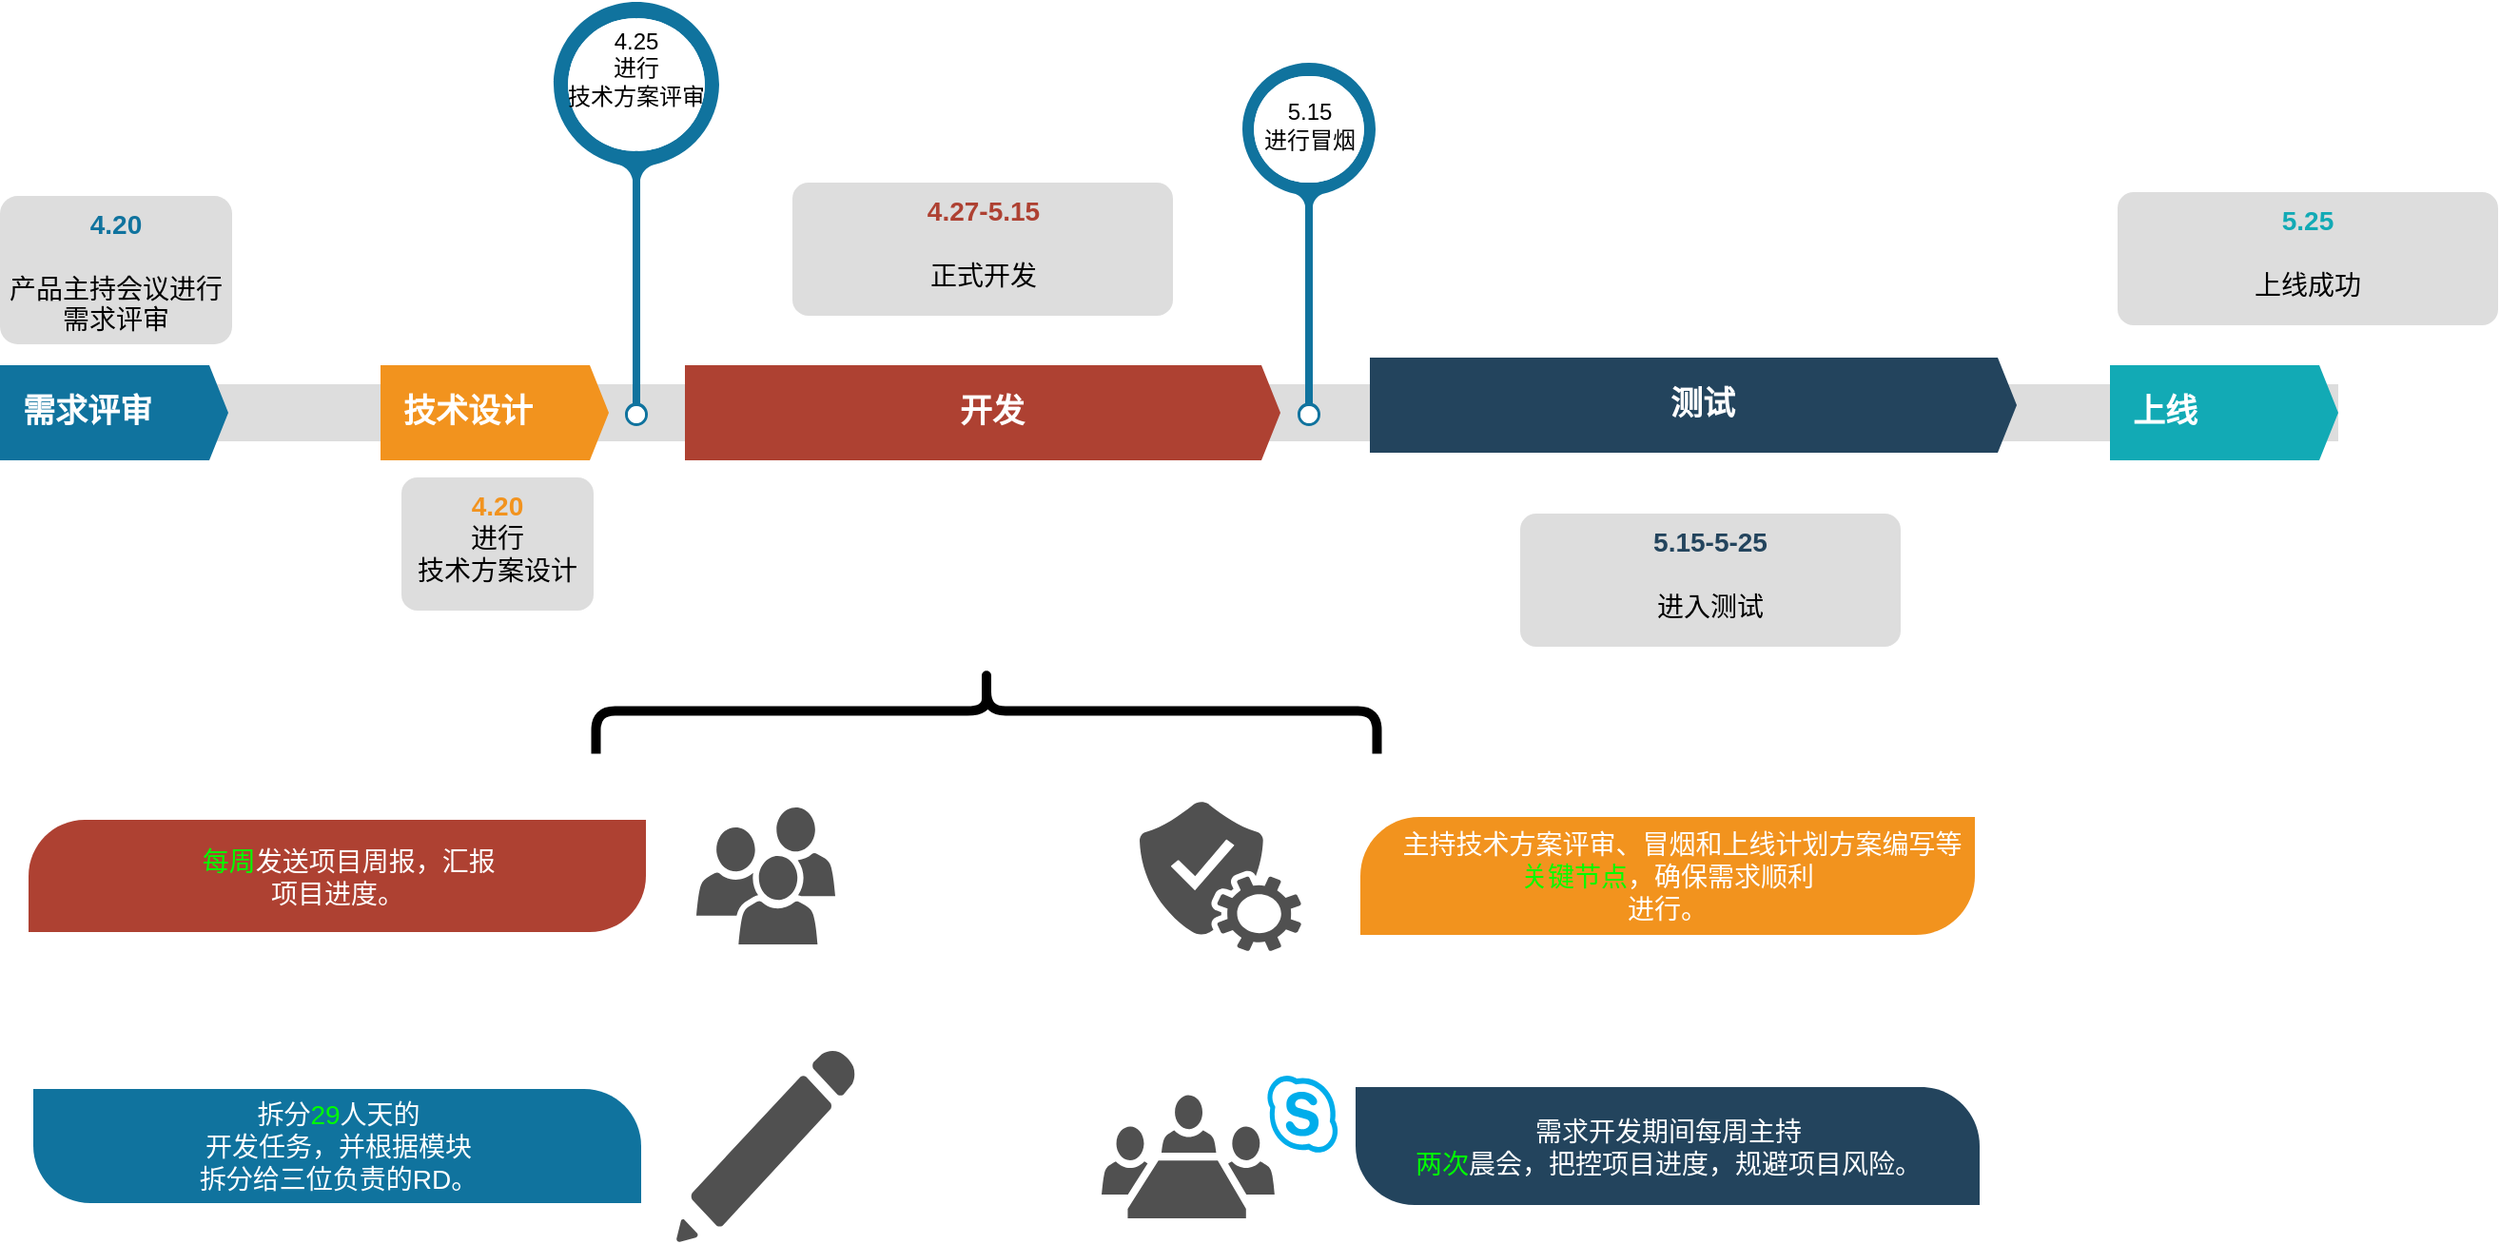 <mxfile version="24.0.1" type="github">
  <diagram name="第 1 页" id="xLOp-ihmfFmxPzWH3ALX">
    <mxGraphModel dx="1509" dy="1285" grid="0" gridSize="10" guides="1" tooltips="1" connect="1" arrows="1" fold="1" page="0" pageScale="1" pageWidth="1400" pageHeight="850" math="0" shadow="0">
      <root>
        <mxCell id="0" />
        <mxCell id="1" parent="0" />
        <mxCell id="rSefcifIViUokDj7dQya-1" value="" style="sketch=0;pointerEvents=1;shadow=0;dashed=0;html=1;strokeColor=none;fillColor=#505050;labelPosition=center;verticalLabelPosition=bottom;verticalAlign=top;outlineConnect=0;align=center;shape=mxgraph.office.communications.skype_for_business_room_system;" parent="1" vertex="1">
          <mxGeometry x="931" y="268.5" width="125" height="76" as="geometry" />
        </mxCell>
        <mxCell id="rSefcifIViUokDj7dQya-3" value="" style="fillColor=#dddddd;rounded=0;strokeColor=none;" parent="1" vertex="1">
          <mxGeometry x="352" y="-94" width="1229" height="30" as="geometry" />
        </mxCell>
        <mxCell id="rSefcifIViUokDj7dQya-4" value="需求评审" style="shape=mxgraph.infographic.ribbonSimple;notch1=0;notch2=10;notch=0;html=1;fillColor=#10739E;strokeColor=none;shadow=0;fontSize=17;fontColor=#FFFFFF;align=left;spacingLeft=10;fontStyle=1;whiteSpace=wrap;" parent="1" vertex="1">
          <mxGeometry x="352" y="-104" width="120" height="50" as="geometry" />
        </mxCell>
        <mxCell id="rSefcifIViUokDj7dQya-5" value="技术设计" style="shape=mxgraph.infographic.ribbonSimple;notch1=0;notch2=10;notch=0;html=1;fillColor=#F2931E;strokeColor=none;shadow=0;fontSize=17;fontColor=#FFFFFF;align=left;spacingLeft=10;fontStyle=1;whiteSpace=wrap;" parent="1" vertex="1">
          <mxGeometry x="552" y="-104" width="120" height="50" as="geometry" />
        </mxCell>
        <mxCell id="rSefcifIViUokDj7dQya-6" value="开发" style="shape=mxgraph.infographic.ribbonSimple;notch1=0;notch2=10;notch=0;html=1;fillColor=#AE4132;strokeColor=none;shadow=0;fontSize=17;fontColor=#FFFFFF;align=center;spacingLeft=10;fontStyle=1;whiteSpace=wrap;" parent="1" vertex="1">
          <mxGeometry x="712" y="-104" width="313" height="50" as="geometry" />
        </mxCell>
        <mxCell id="rSefcifIViUokDj7dQya-7" value="测试" style="shape=mxgraph.infographic.ribbonSimple;notch1=0;notch2=10;notch=0;html=1;fillColor=#23445D;strokeColor=none;shadow=0;fontSize=17;fontColor=#FFFFFF;align=center;spacingLeft=10;fontStyle=1;whiteSpace=wrap;" parent="1" vertex="1">
          <mxGeometry x="1072" y="-108" width="340" height="50" as="geometry" />
        </mxCell>
        <mxCell id="rSefcifIViUokDj7dQya-8" value="上线" style="shape=mxgraph.infographic.ribbonSimple;notch1=0;notch2=10;notch=0;html=1;fillColor=#12AAB5;strokeColor=none;shadow=0;fontSize=17;fontColor=#FFFFFF;align=left;spacingLeft=10;fontStyle=1;whiteSpace=wrap;" parent="1" vertex="1">
          <mxGeometry x="1461" y="-104" width="120" height="50" as="geometry" />
        </mxCell>
        <mxCell id="rSefcifIViUokDj7dQya-9" value="&lt;font style=&quot;font-size: 14px;&quot;&gt;&lt;font style=&quot;font-size: 14px;&quot; color=&quot;#10739E&quot;&gt;&lt;b style=&quot;font-size: 14px;&quot;&gt;4.20&lt;/b&gt;&lt;/font&gt;&lt;/font&gt;&lt;div style=&quot;font-size: 14px;&quot;&gt;&lt;font style=&quot;font-size: 14px;&quot;&gt;&lt;font style=&quot;font-size: 14px;&quot; color=&quot;#10739e&quot;&gt;&lt;b style=&quot;font-size: 14px;&quot;&gt;&lt;br style=&quot;font-size: 14px;&quot;&gt;&lt;/b&gt;&lt;/font&gt;&lt;font style=&quot;font-size: 14px;&quot;&gt;产品主持会议进行&lt;/font&gt;&lt;/font&gt;&lt;div style=&quot;font-size: 14px;&quot;&gt;&lt;font style=&quot;font-size: 14px;&quot;&gt;&lt;font style=&quot;font-size: 14px;&quot;&gt;需求评审&lt;/font&gt;&lt;/font&gt;&lt;/div&gt;&lt;/div&gt;" style="rounded=1;strokeColor=none;fillColor=#DDDDDD;align=center;arcSize=12;verticalAlign=top;whiteSpace=wrap;html=1;fontSize=14;" parent="1" vertex="1">
          <mxGeometry x="352" y="-193" width="122" height="78" as="geometry" />
        </mxCell>
        <mxCell id="rSefcifIViUokDj7dQya-10" value="&lt;font style=&quot;font-size: 14px;&quot;&gt;&lt;font style=&quot;font-size: 14px;&quot; color=&quot;#F2931E&quot;&gt;&lt;b style=&quot;font-size: 14px;&quot;&gt;4.20&lt;/b&gt;&lt;/font&gt;&lt;br style=&quot;font-size: 14px;&quot;&gt;&lt;font style=&quot;font-size: 14px;&quot;&gt;进行&lt;/font&gt;&lt;/font&gt;&lt;div style=&quot;font-size: 14px;&quot;&gt;&lt;font style=&quot;font-size: 14px;&quot;&gt;&lt;font style=&quot;font-size: 14px;&quot;&gt;技术方案设计&lt;/font&gt;&lt;/font&gt;&lt;/div&gt;" style="rounded=1;strokeColor=none;fillColor=#DDDDDD;align=center;arcSize=12;verticalAlign=top;whiteSpace=wrap;html=1;fontSize=14;" parent="1" vertex="1">
          <mxGeometry x="563" y="-45" width="101" height="70" as="geometry" />
        </mxCell>
        <mxCell id="rSefcifIViUokDj7dQya-11" value="&lt;font style=&quot;font-size: 14px;&quot;&gt;&lt;font style=&quot;font-size: 14px;&quot; color=&quot;#AE4132&quot;&gt;&lt;b style=&quot;font-size: 14px;&quot;&gt;4.27-5.15&lt;/b&gt;&lt;/font&gt;&lt;br style=&quot;font-size: 14px;&quot;&gt;&lt;br style=&quot;font-size: 14px;&quot;&gt;&lt;font style=&quot;font-size: 14px;&quot;&gt;正式开发&lt;/font&gt;&lt;/font&gt;" style="rounded=1;strokeColor=none;fillColor=#DDDDDD;align=center;arcSize=12;verticalAlign=top;whiteSpace=wrap;html=1;fontSize=14;" parent="1" vertex="1">
          <mxGeometry x="768.5" y="-200" width="200" height="70" as="geometry" />
        </mxCell>
        <mxCell id="rSefcifIViUokDj7dQya-12" value="&lt;font style=&quot;font-size: 14px;&quot;&gt;&lt;font style=&quot;font-size: 14px;&quot; color=&quot;#23445D&quot;&gt;&lt;b style=&quot;font-size: 14px;&quot;&gt;5.15-5-25&lt;/b&gt;&lt;/font&gt;&lt;br style=&quot;font-size: 14px;&quot;&gt;&lt;br style=&quot;font-size: 14px;&quot;&gt;&lt;font style=&quot;font-size: 14px;&quot;&gt;进入测试&lt;/font&gt;&lt;/font&gt;" style="rounded=1;strokeColor=none;fillColor=#DDDDDD;align=center;arcSize=12;verticalAlign=top;whiteSpace=wrap;html=1;fontSize=14;" parent="1" vertex="1">
          <mxGeometry x="1151" y="-26" width="200" height="70" as="geometry" />
        </mxCell>
        <mxCell id="rSefcifIViUokDj7dQya-13" value="&lt;font style=&quot;font-size: 14px;&quot;&gt;&lt;font style=&quot;font-size: 14px;&quot; color=&quot;#12AAB5&quot;&gt;&lt;b style=&quot;font-size: 14px;&quot;&gt;5.25&lt;/b&gt;&lt;/font&gt;&lt;br style=&quot;font-size: 14px;&quot;&gt;&lt;br style=&quot;font-size: 14px;&quot;&gt;&lt;font style=&quot;font-size: 14px;&quot;&gt;上线成功&lt;/font&gt;&lt;/font&gt;" style="rounded=1;strokeColor=none;fillColor=#DDDDDD;align=center;arcSize=12;verticalAlign=top;whiteSpace=wrap;html=1;fontSize=14;" parent="1" vertex="1">
          <mxGeometry x="1465" y="-195" width="200" height="70" as="geometry" />
        </mxCell>
        <mxCell id="rSefcifIViUokDj7dQya-14" value="" style="verticalLabelPosition=middle;verticalAlign=middle;html=1;shape=mxgraph.infographic.circularCallout2;dy=15;strokeColor=#10739E;labelPosition=center;align=center;fontColor=#10739E;fontStyle=1;fontSize=24;" parent="1" vertex="1">
          <mxGeometry x="1005" y="-263" width="70" height="191" as="geometry" />
        </mxCell>
        <mxCell id="rSefcifIViUokDj7dQya-15" value="" style="verticalLabelPosition=middle;verticalAlign=middle;html=1;shape=mxgraph.infographic.circularCallout2;dy=15;strokeColor=#10739E;labelPosition=center;align=center;fontColor=#10739E;fontStyle=1;fontSize=24;" parent="1" vertex="1">
          <mxGeometry x="643" y="-295" width="87" height="223" as="geometry" />
        </mxCell>
        <mxCell id="rSefcifIViUokDj7dQya-16" value="4.25&lt;div&gt;进行&lt;/div&gt;&lt;div&gt;技术方案评审&lt;/div&gt;" style="text;html=1;align=center;verticalAlign=middle;whiteSpace=wrap;rounded=0;" parent="1" vertex="1">
          <mxGeometry x="633" y="-275" width="107" height="30" as="geometry" />
        </mxCell>
        <mxCell id="rSefcifIViUokDj7dQya-17" value="5.15&lt;div&gt;进行&lt;span style=&quot;background-color: initial;&quot;&gt;冒烟&lt;/span&gt;&lt;/div&gt;" style="text;html=1;align=center;verticalAlign=middle;whiteSpace=wrap;rounded=0;" parent="1" vertex="1">
          <mxGeometry x="986.5" y="-245" width="107" height="30" as="geometry" />
        </mxCell>
        <mxCell id="rSefcifIViUokDj7dQya-18" value="拆分&lt;font style=&quot;font-size: 14px;&quot; color=&quot;#00ff00&quot;&gt;29&lt;/font&gt;人天的&lt;div style=&quot;font-size: 14px;&quot;&gt;开发任务，并根据模块&lt;/div&gt;&lt;div style=&quot;font-size: 14px;&quot;&gt;拆分给三位负责的RD。&lt;/div&gt;" style="shape=mxgraph.basic.diag_round_rect;dx=37;flipH=1;html=1;fillColor=#10739E;strokeColor=none;shadow=0;fontSize=14;fontColor=#FFFFFF;align=center;fontStyle=0;whiteSpace=wrap;strokeWidth=8;" parent="1" vertex="1">
          <mxGeometry x="369.5" y="276.5" width="319.5" height="60" as="geometry" />
        </mxCell>
        <mxCell id="rSefcifIViUokDj7dQya-19" value="&amp;nbsp; &amp;nbsp; 主持技术方案评审、冒烟和上线计划方案编写等&lt;div style=&quot;font-size: 14px;&quot;&gt;&lt;font style=&quot;font-size: 14px;&quot; color=&quot;#00ff00&quot;&gt;关键节点&lt;/font&gt;，确保需求顺利&lt;/div&gt;&lt;div style=&quot;font-size: 14px;&quot;&gt;进行。&lt;/div&gt;" style="shape=mxgraph.basic.diag_round_rect;dx=37;html=1;fillColor=#F2931E;strokeColor=none;shadow=0;fontSize=14;fontColor=#FFFFFF;align=center;fontStyle=0;whiteSpace=wrap;strokeWidth=8;direction=west;" parent="1" vertex="1">
          <mxGeometry x="1067" y="133.5" width="323" height="62" as="geometry" />
        </mxCell>
        <mxCell id="rSefcifIViUokDj7dQya-20" value="&amp;nbsp; &amp;nbsp;&lt;font style=&quot;font-size: 14px;&quot; color=&quot;#00ff00&quot;&gt;每周&lt;/font&gt;发送项目周报，汇报&lt;div style=&quot;font-size: 14px;&quot;&gt;项目进度。&lt;/div&gt;" style="shape=mxgraph.basic.diag_round_rect;dx=37;flipH=1;flipV=1;html=1;fillColor=#AE4132;strokeColor=none;shadow=0;fontSize=14;fontColor=#FFFFFF;align=center;fontStyle=0;whiteSpace=wrap;strokeWidth=8;direction=west;" parent="1" vertex="1">
          <mxGeometry x="367" y="135" width="324.5" height="59" as="geometry" />
        </mxCell>
        <mxCell id="rSefcifIViUokDj7dQya-21" value="需求开发期间每周主持&lt;div style=&quot;font-size: 14px;&quot;&gt;&lt;font style=&quot;font-size: 14px;&quot; color=&quot;#00ff00&quot;&gt;两次&lt;/font&gt;晨会，把控项目进度，规避项目风险。&lt;/div&gt;" style="shape=mxgraph.basic.diag_round_rect;dx=37;flipV=1;html=1;fillColor=#23445D;strokeColor=none;shadow=0;fontSize=14;fontColor=#FFFFFF;align=center;fontStyle=0;whiteSpace=wrap;strokeWidth=8;" parent="1" vertex="1">
          <mxGeometry x="1064.5" y="275.5" width="328" height="62" as="geometry" />
        </mxCell>
        <mxCell id="rSefcifIViUokDj7dQya-22" value="" style="shape=curlyBracket;whiteSpace=wrap;html=1;rounded=1;labelPosition=left;verticalLabelPosition=middle;align=right;verticalAlign=middle;rotation=90;strokeWidth=5;" parent="1" vertex="1">
          <mxGeometry x="848" y="-127.5" width="45" height="410.5" as="geometry" />
        </mxCell>
        <mxCell id="rSefcifIViUokDj7dQya-23" value="" style="sketch=0;pointerEvents=1;shadow=0;dashed=0;html=1;strokeColor=none;fillColor=#505050;labelPosition=center;verticalLabelPosition=bottom;verticalAlign=top;outlineConnect=0;align=center;shape=mxgraph.office.services.verification_service;" parent="1" vertex="1">
          <mxGeometry x="951" y="125" width="85" height="79" as="geometry" />
        </mxCell>
        <mxCell id="rSefcifIViUokDj7dQya-24" value="" style="sketch=0;pointerEvents=1;shadow=0;dashed=0;html=1;strokeColor=none;fillColor=#505050;labelPosition=center;verticalLabelPosition=bottom;verticalAlign=top;outlineConnect=0;align=center;shape=mxgraph.office.users.users;" parent="1" vertex="1">
          <mxGeometry x="718" y="128.5" width="73" height="72" as="geometry" />
        </mxCell>
        <mxCell id="rSefcifIViUokDj7dQya-25" value="" style="sketch=0;pointerEvents=1;shadow=0;dashed=0;html=1;strokeColor=none;labelPosition=center;verticalLabelPosition=bottom;verticalAlign=top;align=center;fillColor=#505050;shape=mxgraph.mscae.intune.subscription_portal;direction=east;" parent="1" vertex="1">
          <mxGeometry x="707.5" y="256" width="94" height="101" as="geometry" />
        </mxCell>
      </root>
    </mxGraphModel>
  </diagram>
</mxfile>

